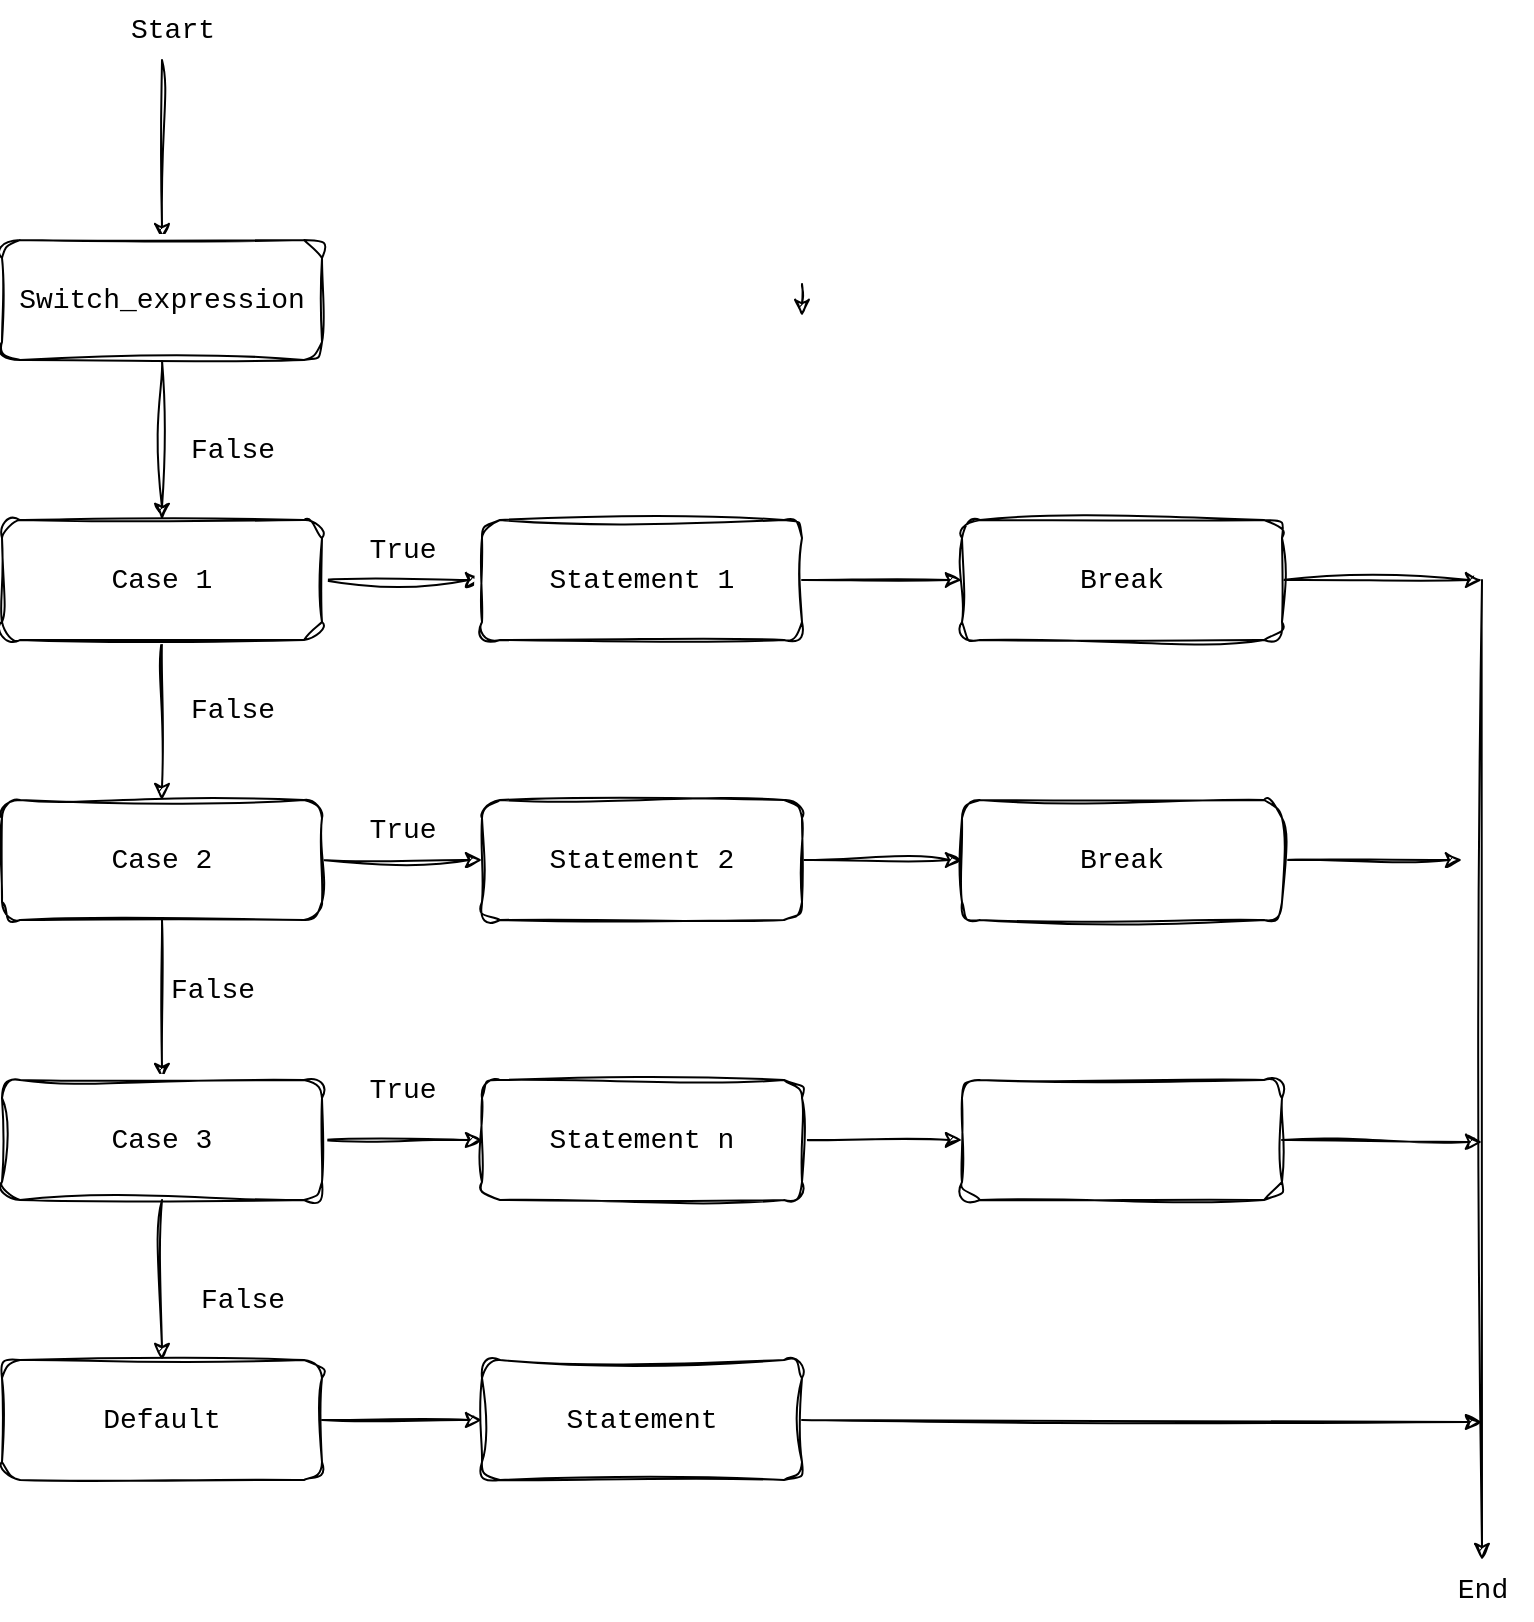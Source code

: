 <mxfile>
    <diagram id="rsLfVcWSsKwJJi4ejbMP" name="Page-1">
        <mxGraphModel dx="1148" dy="874" grid="1" gridSize="10" guides="1" tooltips="1" connect="1" arrows="1" fold="1" page="1" pageScale="1" pageWidth="850" pageHeight="1100" math="0" shadow="0">
            <root>
                <mxCell id="0"/>
                <mxCell id="1" parent="0"/>
                <mxCell id="83" value="" style="endArrow=classic;html=1;sketch=1;hachureGap=4;jiggle=2;curveFitting=1;fontFamily=Courier New;fontSize=14;" edge="1" parent="1">
                    <mxGeometry width="50" height="50" relative="1" as="geometry">
                        <mxPoint x="400" y="50" as="sourcePoint"/>
                        <mxPoint x="400" y="140" as="targetPoint"/>
                    </mxGeometry>
                </mxCell>
                <mxCell id="84" value="Start" style="text;html=1;align=center;verticalAlign=middle;resizable=0;points=[];autosize=1;strokeColor=none;fillColor=none;fontSize=14;fontFamily=Courier New;sketch=1;hachureGap=4;jiggle=2;curveFitting=1;fontSource=https%3A%2F%2Ffonts.googleapis.com%2Fcss%3Ffamily%3DArchitects%2BDaughter;" vertex="1" parent="1">
                    <mxGeometry x="370" y="20" width="70" height="30" as="geometry"/>
                </mxCell>
                <mxCell id="87" value="" style="edgeStyle=none;sketch=1;hachureGap=4;jiggle=2;curveFitting=1;html=1;fontFamily=Courier New;fontSize=14;" edge="1" parent="1" source="85" target="86">
                    <mxGeometry relative="1" as="geometry"/>
                </mxCell>
                <mxCell id="99" value="" style="edgeStyle=none;sketch=1;hachureGap=4;jiggle=2;curveFitting=1;html=1;fontFamily=Courier New;fontSize=14;" edge="1" parent="1">
                    <mxGeometry relative="1" as="geometry">
                        <mxPoint x="720" y="162" as="sourcePoint"/>
                        <mxPoint x="720" y="178" as="targetPoint"/>
                    </mxGeometry>
                </mxCell>
                <mxCell id="85" value="Switch_expression" style="rounded=1;whiteSpace=wrap;html=1;sketch=1;hachureGap=4;jiggle=2;fillStyle=auto;curveFitting=1;fontFamily=Courier New;fontSize=14;" vertex="1" parent="1">
                    <mxGeometry x="320" y="140" width="160" height="60" as="geometry"/>
                </mxCell>
                <mxCell id="89" value="" style="edgeStyle=none;sketch=1;hachureGap=4;jiggle=2;curveFitting=1;html=1;fontFamily=Courier New;fontSize=14;" edge="1" parent="1" source="86" target="88">
                    <mxGeometry relative="1" as="geometry"/>
                </mxCell>
                <mxCell id="104" value="" style="edgeStyle=none;sketch=1;hachureGap=4;jiggle=2;curveFitting=1;html=1;fontFamily=Courier New;fontSize=14;" edge="1" parent="1" source="86" target="103">
                    <mxGeometry relative="1" as="geometry"/>
                </mxCell>
                <mxCell id="86" value="Case 1" style="rounded=1;whiteSpace=wrap;html=1;sketch=1;hachureGap=4;jiggle=2;fillStyle=auto;curveFitting=1;fontFamily=Courier New;fontSize=14;fontSource=https%3A%2F%2Ffonts.googleapis.com%2Fcss%3Ffamily%3DArchitects%2BDaughter;" vertex="1" parent="1">
                    <mxGeometry x="320" y="280" width="160" height="60" as="geometry"/>
                </mxCell>
                <mxCell id="91" value="" style="edgeStyle=none;sketch=1;hachureGap=4;jiggle=2;curveFitting=1;html=1;fontFamily=Courier New;fontSize=14;" edge="1" parent="1" source="88" target="90">
                    <mxGeometry relative="1" as="geometry"/>
                </mxCell>
                <mxCell id="109" value="" style="edgeStyle=none;sketch=1;hachureGap=4;jiggle=2;curveFitting=1;html=1;fontFamily=Courier New;fontSize=14;" edge="1" parent="1" source="88" target="108">
                    <mxGeometry relative="1" as="geometry"/>
                </mxCell>
                <mxCell id="88" value="Case 2" style="rounded=1;whiteSpace=wrap;html=1;sketch=1;hachureGap=4;jiggle=2;fillStyle=auto;curveFitting=1;fontFamily=Courier New;fontSize=14;fontSource=https%3A%2F%2Ffonts.googleapis.com%2Fcss%3Ffamily%3DArchitects%2BDaughter;" vertex="1" parent="1">
                    <mxGeometry x="320" y="420" width="160" height="60" as="geometry"/>
                </mxCell>
                <mxCell id="93" value="" style="edgeStyle=none;sketch=1;hachureGap=4;jiggle=2;curveFitting=1;html=1;fontFamily=Courier New;fontSize=14;" edge="1" parent="1" source="90" target="92">
                    <mxGeometry relative="1" as="geometry"/>
                </mxCell>
                <mxCell id="114" value="" style="edgeStyle=none;sketch=1;hachureGap=4;jiggle=2;curveFitting=1;html=1;fontFamily=Courier New;fontSize=14;" edge="1" parent="1" source="90" target="113">
                    <mxGeometry relative="1" as="geometry"/>
                </mxCell>
                <mxCell id="90" value="Case 3" style="rounded=1;whiteSpace=wrap;html=1;sketch=1;hachureGap=4;jiggle=2;fillStyle=auto;curveFitting=1;fontFamily=Courier New;fontSize=14;fontSource=https%3A%2F%2Ffonts.googleapis.com%2Fcss%3Ffamily%3DArchitects%2BDaughter;" vertex="1" parent="1">
                    <mxGeometry x="320" y="560" width="160" height="60" as="geometry"/>
                </mxCell>
                <mxCell id="119" value="" style="edgeStyle=none;sketch=1;hachureGap=4;jiggle=2;curveFitting=1;html=1;fontFamily=Courier New;fontSize=14;" edge="1" parent="1" source="92" target="118">
                    <mxGeometry relative="1" as="geometry"/>
                </mxCell>
                <mxCell id="92" value="Default" style="rounded=1;whiteSpace=wrap;html=1;sketch=1;hachureGap=4;jiggle=2;fillStyle=auto;curveFitting=1;fontFamily=Courier New;fontSize=14;fontSource=https%3A%2F%2Ffonts.googleapis.com%2Fcss%3Ffamily%3DArchitects%2BDaughter;" vertex="1" parent="1">
                    <mxGeometry x="320" y="700" width="160" height="60" as="geometry"/>
                </mxCell>
                <mxCell id="94" value="False" style="text;html=1;align=center;verticalAlign=middle;resizable=0;points=[];autosize=1;strokeColor=none;fillColor=none;fontSize=14;fontFamily=Courier New;sketch=1;hachureGap=4;jiggle=2;curveFitting=1;fontSource=https%3A%2F%2Ffonts.googleapis.com%2Fcss%3Ffamily%3DArchitects%2BDaughter;" vertex="1" parent="1">
                    <mxGeometry x="400" y="230" width="70" height="30" as="geometry"/>
                </mxCell>
                <mxCell id="95" value="False" style="text;html=1;align=center;verticalAlign=middle;resizable=0;points=[];autosize=1;strokeColor=none;fillColor=none;fontSize=14;fontFamily=Courier New;sketch=1;hachureGap=4;jiggle=2;curveFitting=1;fontSource=https%3A%2F%2Ffonts.googleapis.com%2Fcss%3Ffamily%3DArchitects%2BDaughter;" vertex="1" parent="1">
                    <mxGeometry x="400" y="360" width="70" height="30" as="geometry"/>
                </mxCell>
                <mxCell id="96" value="False" style="text;html=1;align=center;verticalAlign=middle;resizable=0;points=[];autosize=1;strokeColor=none;fillColor=none;fontSize=14;fontFamily=Courier New;sketch=1;hachureGap=4;jiggle=2;curveFitting=1;fontSource=https%3A%2F%2Ffonts.googleapis.com%2Fcss%3Ffamily%3DArchitects%2BDaughter;" vertex="1" parent="1">
                    <mxGeometry x="390" y="500" width="70" height="30" as="geometry"/>
                </mxCell>
                <mxCell id="97" value="False" style="text;html=1;align=center;verticalAlign=middle;resizable=0;points=[];autosize=1;strokeColor=none;fillColor=none;fontSize=14;fontFamily=Courier New;sketch=1;hachureGap=4;jiggle=2;curveFitting=1;fontSource=https%3A%2F%2Ffonts.googleapis.com%2Fcss%3Ffamily%3DArchitects%2BDaughter;" vertex="1" parent="1">
                    <mxGeometry x="405" y="655" width="70" height="30" as="geometry"/>
                </mxCell>
                <mxCell id="106" value="" style="edgeStyle=none;sketch=1;hachureGap=4;jiggle=2;curveFitting=1;html=1;fontFamily=Courier New;fontSize=14;" edge="1" parent="1" source="103" target="105">
                    <mxGeometry relative="1" as="geometry"/>
                </mxCell>
                <mxCell id="103" value="Statement 1" style="rounded=1;whiteSpace=wrap;html=1;sketch=1;hachureGap=4;jiggle=2;fillStyle=auto;curveFitting=1;fontFamily=Courier New;fontSize=14;fontSource=https%3A%2F%2Ffonts.googleapis.com%2Fcss%3Ffamily%3DArchitects%2BDaughter;" vertex="1" parent="1">
                    <mxGeometry x="560" y="280" width="160" height="60" as="geometry"/>
                </mxCell>
                <mxCell id="107" style="edgeStyle=none;sketch=1;hachureGap=4;jiggle=2;curveFitting=1;html=1;exitX=1;exitY=0.5;exitDx=0;exitDy=0;fontFamily=Courier New;fontSize=14;" edge="1" parent="1" source="105">
                    <mxGeometry relative="1" as="geometry">
                        <mxPoint x="1060" y="310" as="targetPoint"/>
                    </mxGeometry>
                </mxCell>
                <mxCell id="105" value="Break" style="rounded=1;whiteSpace=wrap;html=1;sketch=1;hachureGap=4;jiggle=2;fillStyle=auto;curveFitting=1;fontFamily=Courier New;fontSize=14;fontSource=https%3A%2F%2Ffonts.googleapis.com%2Fcss%3Ffamily%3DArchitects%2BDaughter;" vertex="1" parent="1">
                    <mxGeometry x="800" y="280" width="160" height="60" as="geometry"/>
                </mxCell>
                <mxCell id="111" value="" style="edgeStyle=none;sketch=1;hachureGap=4;jiggle=2;curveFitting=1;html=1;fontFamily=Courier New;fontSize=14;" edge="1" parent="1" source="108" target="110">
                    <mxGeometry relative="1" as="geometry"/>
                </mxCell>
                <mxCell id="108" value="Statement 2" style="rounded=1;whiteSpace=wrap;html=1;sketch=1;hachureGap=4;jiggle=2;fillStyle=auto;curveFitting=1;fontFamily=Courier New;fontSize=14;fontSource=https%3A%2F%2Ffonts.googleapis.com%2Fcss%3Ffamily%3DArchitects%2BDaughter;" vertex="1" parent="1">
                    <mxGeometry x="560" y="420" width="160" height="60" as="geometry"/>
                </mxCell>
                <mxCell id="112" style="edgeStyle=none;sketch=1;hachureGap=4;jiggle=2;curveFitting=1;html=1;exitX=1;exitY=0.5;exitDx=0;exitDy=0;fontFamily=Courier New;fontSize=14;" edge="1" parent="1" source="110">
                    <mxGeometry relative="1" as="geometry">
                        <mxPoint x="1050" y="450" as="targetPoint"/>
                    </mxGeometry>
                </mxCell>
                <mxCell id="110" value="Break" style="rounded=1;whiteSpace=wrap;html=1;sketch=1;hachureGap=4;jiggle=2;fillStyle=auto;curveFitting=1;fontFamily=Courier New;fontSize=14;fontSource=https%3A%2F%2Ffonts.googleapis.com%2Fcss%3Ffamily%3DArchitects%2BDaughter;" vertex="1" parent="1">
                    <mxGeometry x="800" y="420" width="160" height="60" as="geometry"/>
                </mxCell>
                <mxCell id="116" value="" style="edgeStyle=none;sketch=1;hachureGap=4;jiggle=2;curveFitting=1;html=1;fontFamily=Courier New;fontSize=14;" edge="1" parent="1" source="113" target="115">
                    <mxGeometry relative="1" as="geometry"/>
                </mxCell>
                <mxCell id="113" value="Statement n" style="rounded=1;whiteSpace=wrap;html=1;sketch=1;hachureGap=4;jiggle=2;fillStyle=auto;curveFitting=1;fontFamily=Courier New;fontSize=14;fontSource=https%3A%2F%2Ffonts.googleapis.com%2Fcss%3Ffamily%3DArchitects%2BDaughter;" vertex="1" parent="1">
                    <mxGeometry x="560" y="560" width="160" height="60" as="geometry"/>
                </mxCell>
                <mxCell id="117" style="edgeStyle=none;sketch=1;hachureGap=4;jiggle=2;curveFitting=1;html=1;exitX=1;exitY=0.5;exitDx=0;exitDy=0;fontFamily=Courier New;fontSize=14;" edge="1" parent="1" source="115">
                    <mxGeometry relative="1" as="geometry">
                        <mxPoint x="1060" y="591" as="targetPoint"/>
                    </mxGeometry>
                </mxCell>
                <mxCell id="115" value="" style="rounded=1;whiteSpace=wrap;html=1;sketch=1;hachureGap=4;jiggle=2;fillStyle=auto;curveFitting=1;fontFamily=Courier New;fontSize=14;fontSource=https%3A%2F%2Ffonts.googleapis.com%2Fcss%3Ffamily%3DArchitects%2BDaughter;" vertex="1" parent="1">
                    <mxGeometry x="800" y="560" width="160" height="60" as="geometry"/>
                </mxCell>
                <mxCell id="121" style="edgeStyle=none;sketch=1;hachureGap=4;jiggle=2;curveFitting=1;html=1;exitX=1;exitY=0.5;exitDx=0;exitDy=0;fontFamily=Courier New;fontSize=14;" edge="1" parent="1" source="118">
                    <mxGeometry relative="1" as="geometry">
                        <mxPoint x="1060" y="731" as="targetPoint"/>
                    </mxGeometry>
                </mxCell>
                <mxCell id="118" value="Statement" style="rounded=1;whiteSpace=wrap;html=1;sketch=1;hachureGap=4;jiggle=2;fillStyle=auto;curveFitting=1;fontFamily=Courier New;fontSize=14;fontSource=https%3A%2F%2Ffonts.googleapis.com%2Fcss%3Ffamily%3DArchitects%2BDaughter;" vertex="1" parent="1">
                    <mxGeometry x="560" y="700" width="160" height="60" as="geometry"/>
                </mxCell>
                <mxCell id="123" value="" style="endArrow=classic;html=1;sketch=1;hachureGap=4;jiggle=2;curveFitting=1;fontFamily=Courier New;fontSize=14;" edge="1" parent="1">
                    <mxGeometry width="50" height="50" relative="1" as="geometry">
                        <mxPoint x="1060" y="310" as="sourcePoint"/>
                        <mxPoint x="1060" y="800" as="targetPoint"/>
                    </mxGeometry>
                </mxCell>
                <mxCell id="124" value="End" style="text;html=1;align=center;verticalAlign=middle;resizable=0;points=[];autosize=1;strokeColor=none;fillColor=none;fontSize=14;fontFamily=Courier New;sketch=1;hachureGap=4;jiggle=2;curveFitting=1;fontSource=https%3A%2F%2Ffonts.googleapis.com%2Fcss%3Ffamily%3DArchitects%2BDaughter;" vertex="1" parent="1">
                    <mxGeometry x="1035" y="800" width="50" height="30" as="geometry"/>
                </mxCell>
                <mxCell id="125" value="True" style="text;html=1;align=center;verticalAlign=middle;resizable=0;points=[];autosize=1;strokeColor=none;fillColor=none;fontSize=14;fontFamily=Courier New;sketch=1;hachureGap=4;jiggle=2;curveFitting=1;fontSource=https%3A%2F%2Ffonts.googleapis.com%2Fcss%3Ffamily%3DArchitects%2BDaughter;" vertex="1" parent="1">
                    <mxGeometry x="490" y="280" width="60" height="30" as="geometry"/>
                </mxCell>
                <mxCell id="126" value="True" style="text;html=1;align=center;verticalAlign=middle;resizable=0;points=[];autosize=1;strokeColor=none;fillColor=none;fontSize=14;fontFamily=Courier New;sketch=1;hachureGap=4;jiggle=2;curveFitting=1;fontSource=https%3A%2F%2Ffonts.googleapis.com%2Fcss%3Ffamily%3DArchitects%2BDaughter;" vertex="1" parent="1">
                    <mxGeometry x="490" y="420" width="60" height="30" as="geometry"/>
                </mxCell>
                <mxCell id="127" value="True" style="text;html=1;align=center;verticalAlign=middle;resizable=0;points=[];autosize=1;strokeColor=none;fillColor=none;fontSize=14;fontFamily=Courier New;sketch=1;hachureGap=4;jiggle=2;curveFitting=1;fontSource=https%3A%2F%2Ffonts.googleapis.com%2Fcss%3Ffamily%3DArchitects%2BDaughter;" vertex="1" parent="1">
                    <mxGeometry x="490" y="550" width="60" height="30" as="geometry"/>
                </mxCell>
            </root>
        </mxGraphModel>
    </diagram>
</mxfile>